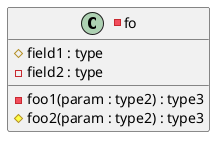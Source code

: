 {
  "sha1": "iboewxzsjz60rglze1l3s6r8dg2vcfx",
  "insertion": {
    "when": "2024-06-03T18:59:30.541Z",
    "user": "plantuml@gmail.com"
  }
}
@startuml
-class fo{
	# field1 : type
	- field2 : type
	- foo1(param : type2) : type3
	# foo2(param : type2) : type3
}
@enduml
